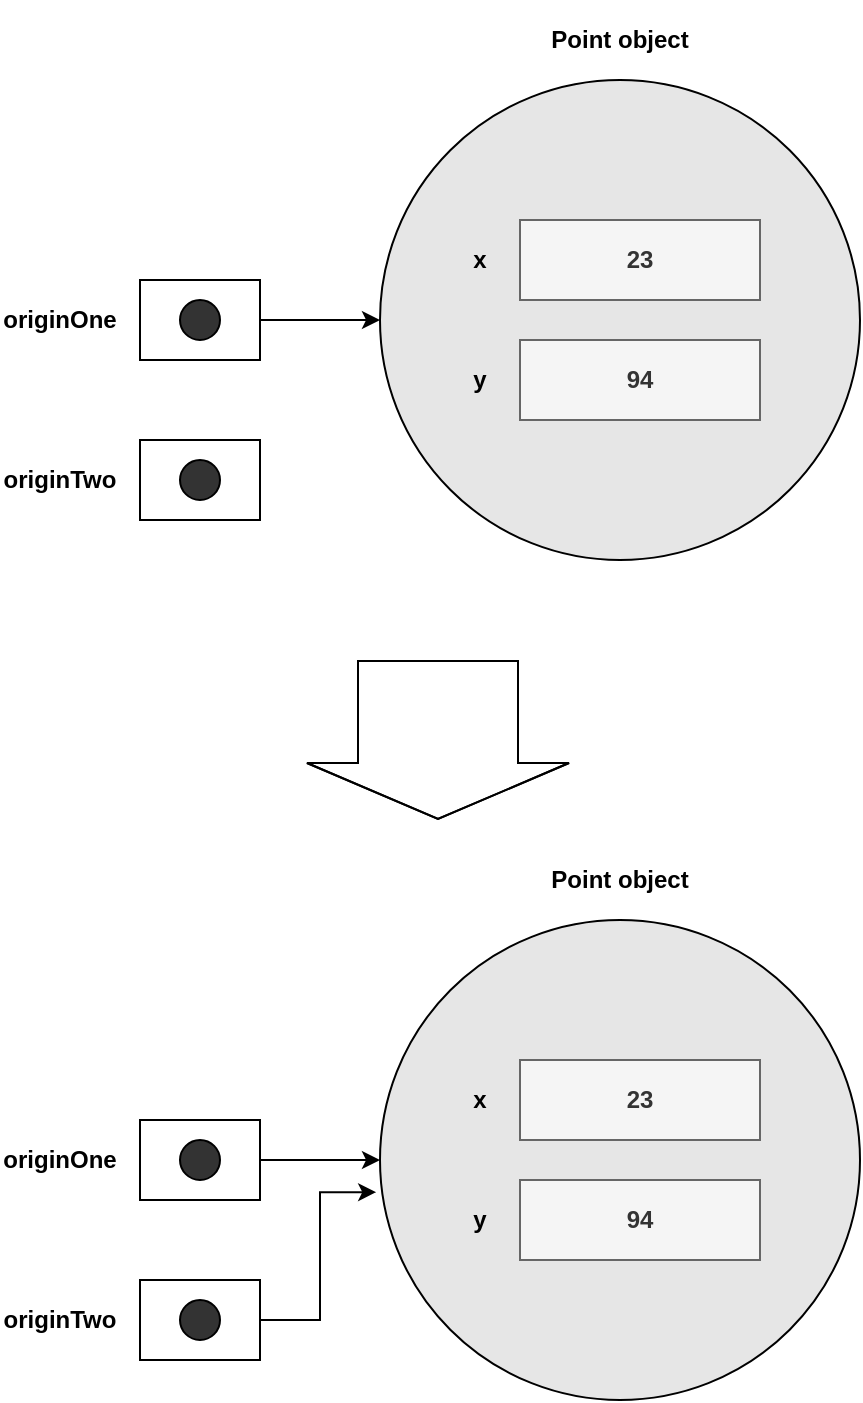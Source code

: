 <mxfile version="21.3.7" type="device" pages="6">
  <diagram name="페이지-1" id="DrPJC5VK7k4cFHWqK14F">
    <mxGraphModel dx="1012" dy="572" grid="1" gridSize="10" guides="1" tooltips="1" connect="1" arrows="1" fold="1" page="1" pageScale="1" pageWidth="1169" pageHeight="827" math="0" shadow="0">
      <root>
        <mxCell id="0" />
        <mxCell id="1" parent="0" />
        <mxCell id="q-2FpiohPXskWqUHKV-s-8" value="" style="ellipse;whiteSpace=wrap;html=1;aspect=fixed;fontStyle=1;fillColor=#E6E6E6;" parent="1" vertex="1">
          <mxGeometry x="330" y="260" width="240" height="240" as="geometry" />
        </mxCell>
        <mxCell id="q-2FpiohPXskWqUHKV-s-9" style="edgeStyle=orthogonalEdgeStyle;rounded=0;orthogonalLoop=1;jettySize=auto;html=1;exitX=1;exitY=0.5;exitDx=0;exitDy=0;entryX=0;entryY=0.5;entryDx=0;entryDy=0;fontStyle=1" parent="1" source="q-2FpiohPXskWqUHKV-s-1" target="q-2FpiohPXskWqUHKV-s-8" edge="1">
          <mxGeometry relative="1" as="geometry" />
        </mxCell>
        <mxCell id="q-2FpiohPXskWqUHKV-s-1" value="" style="rounded=0;whiteSpace=wrap;html=1;fontStyle=1" parent="1" vertex="1">
          <mxGeometry x="210" y="360" width="60" height="40" as="geometry" />
        </mxCell>
        <mxCell id="q-2FpiohPXskWqUHKV-s-2" value="" style="ellipse;whiteSpace=wrap;html=1;aspect=fixed;fillColor=#333333;fontStyle=1" parent="1" vertex="1">
          <mxGeometry x="230" y="370" width="20" height="20" as="geometry" />
        </mxCell>
        <mxCell id="q-2FpiohPXskWqUHKV-s-4" value="23" style="rounded=0;whiteSpace=wrap;html=1;fillColor=#f5f5f5;fontColor=#333333;strokeColor=#666666;fontStyle=1" parent="1" vertex="1">
          <mxGeometry x="400" y="330" width="120" height="40" as="geometry" />
        </mxCell>
        <mxCell id="q-2FpiohPXskWqUHKV-s-5" value="94" style="rounded=0;whiteSpace=wrap;html=1;fillColor=#f5f5f5;fontColor=#333333;strokeColor=#666666;fontStyle=1" parent="1" vertex="1">
          <mxGeometry x="400" y="390" width="120" height="40" as="geometry" />
        </mxCell>
        <mxCell id="q-2FpiohPXskWqUHKV-s-6" value="x" style="text;html=1;strokeColor=none;fillColor=none;align=center;verticalAlign=middle;whiteSpace=wrap;rounded=0;fontStyle=1" parent="1" vertex="1">
          <mxGeometry x="360" y="330" width="40" height="40" as="geometry" />
        </mxCell>
        <mxCell id="q-2FpiohPXskWqUHKV-s-7" value="y" style="text;html=1;strokeColor=none;fillColor=none;align=center;verticalAlign=middle;whiteSpace=wrap;rounded=0;fontStyle=1" parent="1" vertex="1">
          <mxGeometry x="360" y="390" width="40" height="40" as="geometry" />
        </mxCell>
        <mxCell id="q-2FpiohPXskWqUHKV-s-10" value="originOne" style="text;html=1;strokeColor=none;fillColor=none;align=center;verticalAlign=middle;whiteSpace=wrap;rounded=0;fontStyle=1" parent="1" vertex="1">
          <mxGeometry x="140" y="365" width="60" height="30" as="geometry" />
        </mxCell>
        <mxCell id="q-2FpiohPXskWqUHKV-s-12" value="Point object" style="text;html=1;strokeColor=none;fillColor=none;align=center;verticalAlign=middle;whiteSpace=wrap;rounded=0;fontStyle=1" parent="1" vertex="1">
          <mxGeometry x="350" y="220" width="200" height="40" as="geometry" />
        </mxCell>
        <mxCell id="lWSCyvdp-2pZUDSuFRr--4" value="" style="rounded=0;whiteSpace=wrap;html=1;fontStyle=1" vertex="1" parent="1">
          <mxGeometry x="210" y="440" width="60" height="40" as="geometry" />
        </mxCell>
        <mxCell id="lWSCyvdp-2pZUDSuFRr--5" value="" style="ellipse;whiteSpace=wrap;html=1;aspect=fixed;fillColor=#333333;fontStyle=1" vertex="1" parent="1">
          <mxGeometry x="230" y="450" width="20" height="20" as="geometry" />
        </mxCell>
        <mxCell id="lWSCyvdp-2pZUDSuFRr--6" value="originTwo" style="text;html=1;strokeColor=none;fillColor=none;align=center;verticalAlign=middle;whiteSpace=wrap;rounded=0;fontStyle=1" vertex="1" parent="1">
          <mxGeometry x="140" y="445" width="60" height="30" as="geometry" />
        </mxCell>
        <mxCell id="lWSCyvdp-2pZUDSuFRr--11" value="" style="ellipse;whiteSpace=wrap;html=1;aspect=fixed;fontStyle=1;fillColor=#E6E6E6;" vertex="1" parent="1">
          <mxGeometry x="330" y="680" width="240" height="240" as="geometry" />
        </mxCell>
        <mxCell id="lWSCyvdp-2pZUDSuFRr--12" style="edgeStyle=orthogonalEdgeStyle;rounded=0;orthogonalLoop=1;jettySize=auto;html=1;exitX=1;exitY=0.5;exitDx=0;exitDy=0;entryX=0;entryY=0.5;entryDx=0;entryDy=0;fontStyle=1" edge="1" parent="1" source="lWSCyvdp-2pZUDSuFRr--13" target="lWSCyvdp-2pZUDSuFRr--11">
          <mxGeometry relative="1" as="geometry" />
        </mxCell>
        <mxCell id="lWSCyvdp-2pZUDSuFRr--13" value="" style="rounded=0;whiteSpace=wrap;html=1;fontStyle=1" vertex="1" parent="1">
          <mxGeometry x="210" y="780" width="60" height="40" as="geometry" />
        </mxCell>
        <mxCell id="lWSCyvdp-2pZUDSuFRr--14" value="" style="ellipse;whiteSpace=wrap;html=1;aspect=fixed;fillColor=#333333;fontStyle=1" vertex="1" parent="1">
          <mxGeometry x="230" y="790" width="20" height="20" as="geometry" />
        </mxCell>
        <mxCell id="lWSCyvdp-2pZUDSuFRr--15" value="23" style="rounded=0;whiteSpace=wrap;html=1;fillColor=#f5f5f5;fontColor=#333333;strokeColor=#666666;fontStyle=1" vertex="1" parent="1">
          <mxGeometry x="400" y="750" width="120" height="40" as="geometry" />
        </mxCell>
        <mxCell id="lWSCyvdp-2pZUDSuFRr--16" value="94" style="rounded=0;whiteSpace=wrap;html=1;fillColor=#f5f5f5;fontColor=#333333;strokeColor=#666666;fontStyle=1" vertex="1" parent="1">
          <mxGeometry x="400" y="810" width="120" height="40" as="geometry" />
        </mxCell>
        <mxCell id="lWSCyvdp-2pZUDSuFRr--17" value="x" style="text;html=1;strokeColor=none;fillColor=none;align=center;verticalAlign=middle;whiteSpace=wrap;rounded=0;fontStyle=1" vertex="1" parent="1">
          <mxGeometry x="360" y="750" width="40" height="40" as="geometry" />
        </mxCell>
        <mxCell id="lWSCyvdp-2pZUDSuFRr--18" value="y" style="text;html=1;strokeColor=none;fillColor=none;align=center;verticalAlign=middle;whiteSpace=wrap;rounded=0;fontStyle=1" vertex="1" parent="1">
          <mxGeometry x="360" y="810" width="40" height="40" as="geometry" />
        </mxCell>
        <mxCell id="lWSCyvdp-2pZUDSuFRr--19" value="originOne" style="text;html=1;strokeColor=none;fillColor=none;align=center;verticalAlign=middle;whiteSpace=wrap;rounded=0;fontStyle=1" vertex="1" parent="1">
          <mxGeometry x="140" y="785" width="60" height="30" as="geometry" />
        </mxCell>
        <mxCell id="lWSCyvdp-2pZUDSuFRr--20" value="Point object" style="text;html=1;strokeColor=none;fillColor=none;align=center;verticalAlign=middle;whiteSpace=wrap;rounded=0;fontStyle=1" vertex="1" parent="1">
          <mxGeometry x="350" y="640" width="200" height="40" as="geometry" />
        </mxCell>
        <mxCell id="lWSCyvdp-2pZUDSuFRr--25" style="edgeStyle=orthogonalEdgeStyle;rounded=0;orthogonalLoop=1;jettySize=auto;html=1;exitX=1;exitY=0.5;exitDx=0;exitDy=0;entryX=-0.008;entryY=0.567;entryDx=0;entryDy=0;entryPerimeter=0;" edge="1" parent="1" source="lWSCyvdp-2pZUDSuFRr--21" target="lWSCyvdp-2pZUDSuFRr--11">
          <mxGeometry relative="1" as="geometry" />
        </mxCell>
        <mxCell id="lWSCyvdp-2pZUDSuFRr--21" value="" style="rounded=0;whiteSpace=wrap;html=1;fontStyle=1" vertex="1" parent="1">
          <mxGeometry x="210" y="860" width="60" height="40" as="geometry" />
        </mxCell>
        <mxCell id="lWSCyvdp-2pZUDSuFRr--23" value="" style="ellipse;whiteSpace=wrap;html=1;aspect=fixed;fillColor=#333333;fontStyle=1" vertex="1" parent="1">
          <mxGeometry x="230" y="870" width="20" height="20" as="geometry" />
        </mxCell>
        <mxCell id="lWSCyvdp-2pZUDSuFRr--24" value="originTwo" style="text;html=1;strokeColor=none;fillColor=none;align=center;verticalAlign=middle;whiteSpace=wrap;rounded=0;fontStyle=1" vertex="1" parent="1">
          <mxGeometry x="140" y="865" width="60" height="30" as="geometry" />
        </mxCell>
        <mxCell id="lWSCyvdp-2pZUDSuFRr--26" value="" style="shape=flexArrow;endArrow=classic;html=1;rounded=0;endWidth=50;endSize=9;width=80;" edge="1" parent="1">
          <mxGeometry width="50" height="50" relative="1" as="geometry">
            <mxPoint x="359" y="550" as="sourcePoint" />
            <mxPoint x="359" y="630" as="targetPoint" />
            <Array as="points">
              <mxPoint x="359" y="590" />
            </Array>
          </mxGeometry>
        </mxCell>
      </root>
    </mxGraphModel>
  </diagram>
  <diagram id="riPvSZze_l_9o02yKyXL" name="페이지-2">
    <mxGraphModel dx="1012" dy="572" grid="1" gridSize="10" guides="1" tooltips="1" connect="1" arrows="1" fold="1" page="1" pageScale="1" pageWidth="1169" pageHeight="827" math="0" shadow="0">
      <root>
        <mxCell id="0" />
        <mxCell id="1" parent="0" />
        <mxCell id="Xu8lHJd8fOWo_lYSHPK7-3" value="" style="rounded=0;whiteSpace=wrap;html=1;fontStyle=1" parent="1" vertex="1">
          <mxGeometry x="340" y="60" width="60" height="40" as="geometry" />
        </mxCell>
        <mxCell id="Xu8lHJd8fOWo_lYSHPK7-1" value="" style="ellipse;whiteSpace=wrap;html=1;aspect=fixed;fontStyle=1;fillColor=#E6E6E6;" parent="1" vertex="1">
          <mxGeometry x="460" y="100" width="240" height="240" as="geometry" />
        </mxCell>
        <mxCell id="Xu8lHJd8fOWo_lYSHPK7-2" style="edgeStyle=orthogonalEdgeStyle;rounded=0;orthogonalLoop=1;jettySize=auto;html=1;exitX=1;exitY=0.5;exitDx=0;exitDy=0;entryX=0.071;entryY=0.25;entryDx=0;entryDy=0;fontStyle=1;entryPerimeter=0;" parent="1" source="Xu8lHJd8fOWo_lYSHPK7-4" target="Xu8lHJd8fOWo_lYSHPK7-1" edge="1">
          <mxGeometry relative="1" as="geometry">
            <mxPoint x="460" y="140" as="targetPoint" />
            <Array as="points">
              <mxPoint x="420" y="80" />
              <mxPoint x="420" y="160" />
            </Array>
          </mxGeometry>
        </mxCell>
        <mxCell id="Xu8lHJd8fOWo_lYSHPK7-4" value="" style="ellipse;whiteSpace=wrap;html=1;aspect=fixed;fillColor=#333333;fontStyle=1" parent="1" vertex="1">
          <mxGeometry x="360" y="70" width="20" height="20" as="geometry" />
        </mxCell>
        <mxCell id="Xu8lHJd8fOWo_lYSHPK7-5" value="23" style="rounded=0;whiteSpace=wrap;html=1;fillColor=#f5f5f5;fontColor=#333333;strokeColor=#666666;fontStyle=1" parent="1" vertex="1">
          <mxGeometry x="530" y="170" width="120" height="40" as="geometry" />
        </mxCell>
        <mxCell id="Xu8lHJd8fOWo_lYSHPK7-6" value="94" style="rounded=0;whiteSpace=wrap;html=1;fillColor=#f5f5f5;fontColor=#333333;strokeColor=#666666;fontStyle=1" parent="1" vertex="1">
          <mxGeometry x="530" y="230" width="120" height="40" as="geometry" />
        </mxCell>
        <mxCell id="Xu8lHJd8fOWo_lYSHPK7-7" value="x" style="text;html=1;strokeColor=none;fillColor=none;align=center;verticalAlign=middle;whiteSpace=wrap;rounded=0;fontStyle=1" parent="1" vertex="1">
          <mxGeometry x="490" y="170" width="40" height="40" as="geometry" />
        </mxCell>
        <mxCell id="Xu8lHJd8fOWo_lYSHPK7-8" value="y" style="text;html=1;strokeColor=none;fillColor=none;align=center;verticalAlign=middle;whiteSpace=wrap;rounded=0;fontStyle=1" parent="1" vertex="1">
          <mxGeometry x="490" y="230" width="40" height="40" as="geometry" />
        </mxCell>
        <mxCell id="Xu8lHJd8fOWo_lYSHPK7-9" value="originOne" style="text;html=1;strokeColor=none;fillColor=none;align=center;verticalAlign=middle;whiteSpace=wrap;rounded=0;fontStyle=1" parent="1" vertex="1">
          <mxGeometry x="270" y="65" width="60" height="30" as="geometry" />
        </mxCell>
        <mxCell id="Xu8lHJd8fOWo_lYSHPK7-10" value="A Point object" style="text;html=1;strokeColor=none;fillColor=none;align=center;verticalAlign=middle;whiteSpace=wrap;rounded=0;fontStyle=1" parent="1" vertex="1">
          <mxGeometry x="485" y="60" width="200" height="40" as="geometry" />
        </mxCell>
        <mxCell id="Xu8lHJd8fOWo_lYSHPK7-12" value="" style="ellipse;whiteSpace=wrap;html=1;aspect=fixed;fontStyle=1;fillColor=#E6E6E6;" parent="1" vertex="1">
          <mxGeometry x="240" y="280" width="240" height="240" as="geometry" />
        </mxCell>
        <mxCell id="Xu8lHJd8fOWo_lYSHPK7-13" value="100" style="rounded=0;whiteSpace=wrap;html=1;fillColor=#f5f5f5;fontColor=#333333;strokeColor=#666666;fontStyle=1" parent="1" vertex="1">
          <mxGeometry x="310" y="370" width="120" height="40" as="geometry" />
        </mxCell>
        <mxCell id="Xu8lHJd8fOWo_lYSHPK7-14" value="200" style="rounded=0;whiteSpace=wrap;html=1;fillColor=#f5f5f5;fontColor=#333333;strokeColor=#666666;fontStyle=1" parent="1" vertex="1">
          <mxGeometry x="310" y="430" width="120" height="40" as="geometry" />
        </mxCell>
        <mxCell id="Xu8lHJd8fOWo_lYSHPK7-15" value="width" style="text;html=1;strokeColor=none;fillColor=none;align=center;verticalAlign=middle;whiteSpace=wrap;rounded=0;fontStyle=1" parent="1" vertex="1">
          <mxGeometry x="270" y="370" width="40" height="40" as="geometry" />
        </mxCell>
        <mxCell id="Xu8lHJd8fOWo_lYSHPK7-16" value="height" style="text;html=1;strokeColor=none;fillColor=none;align=center;verticalAlign=middle;whiteSpace=wrap;rounded=0;fontStyle=1" parent="1" vertex="1">
          <mxGeometry x="270" y="430" width="40" height="40" as="geometry" />
        </mxCell>
        <mxCell id="Xu8lHJd8fOWo_lYSHPK7-22" value="" style="rounded=0;whiteSpace=wrap;html=1;fontStyle=1" parent="1" vertex="1">
          <mxGeometry x="340" y="310" width="60" height="40" as="geometry" />
        </mxCell>
        <mxCell id="c4gxi_8E2vJccLUiYfJd-2" style="edgeStyle=orthogonalEdgeStyle;rounded=0;orthogonalLoop=1;jettySize=auto;html=1;exitX=1;exitY=0.5;exitDx=0;exitDy=0;entryX=0;entryY=0.5;entryDx=0;entryDy=0;" parent="1" source="Xu8lHJd8fOWo_lYSHPK7-23" target="Xu8lHJd8fOWo_lYSHPK7-1" edge="1">
          <mxGeometry relative="1" as="geometry" />
        </mxCell>
        <mxCell id="Xu8lHJd8fOWo_lYSHPK7-23" value="" style="ellipse;whiteSpace=wrap;html=1;aspect=fixed;fillColor=#333333;fontStyle=1" parent="1" vertex="1">
          <mxGeometry x="360" y="320" width="20" height="20" as="geometry" />
        </mxCell>
        <mxCell id="Xu8lHJd8fOWo_lYSHPK7-24" value="origin" style="text;html=1;strokeColor=none;fillColor=none;align=center;verticalAlign=middle;whiteSpace=wrap;rounded=0;fontStyle=1" parent="1" vertex="1">
          <mxGeometry x="280" y="315" width="60" height="30" as="geometry" />
        </mxCell>
        <mxCell id="c4gxi_8E2vJccLUiYfJd-1" value="A Rectangle object" style="text;html=1;strokeColor=none;fillColor=none;align=center;verticalAlign=middle;whiteSpace=wrap;rounded=0;fontStyle=1" parent="1" vertex="1">
          <mxGeometry x="260" y="240" width="200" height="40" as="geometry" />
        </mxCell>
      </root>
    </mxGraphModel>
  </diagram>
  <diagram id="cAkn5kdKWbwhpwZgq3zR" name="페이지-3">
    <mxGraphModel dx="1012" dy="572" grid="1" gridSize="10" guides="1" tooltips="1" connect="1" arrows="1" fold="1" page="1" pageScale="1" pageWidth="1169" pageHeight="827" math="0" shadow="0">
      <root>
        <mxCell id="0" />
        <mxCell id="1" parent="0" />
        <mxCell id="L_DOdCqB4UYz3Qr5W9kj-64" value="" style="rounded=0;whiteSpace=wrap;html=1;fillColor=none;" parent="1" vertex="1">
          <mxGeometry x="160" y="59" width="640" height="240" as="geometry" />
        </mxCell>
        <mxCell id="L_DOdCqB4UYz3Qr5W9kj-1" value="" style="ellipse;whiteSpace=wrap;html=1;aspect=fixed;fontStyle=1;fillColor=#E6E6E6;" parent="1" vertex="1">
          <mxGeometry x="360" y="80" width="200" height="200" as="geometry" />
        </mxCell>
        <mxCell id="L_DOdCqB4UYz3Qr5W9kj-2" style="edgeStyle=orthogonalEdgeStyle;rounded=0;orthogonalLoop=1;jettySize=auto;html=1;exitX=1;exitY=0.5;exitDx=0;exitDy=0;entryX=0;entryY=0.5;entryDx=0;entryDy=0;fontStyle=1" parent="1" source="L_DOdCqB4UYz3Qr5W9kj-3" target="L_DOdCqB4UYz3Qr5W9kj-1" edge="1">
          <mxGeometry relative="1" as="geometry" />
        </mxCell>
        <mxCell id="L_DOdCqB4UYz3Qr5W9kj-3" value="" style="rounded=0;whiteSpace=wrap;html=1;fontStyle=1" parent="1" vertex="1">
          <mxGeometry x="250" y="160" width="60" height="40" as="geometry" />
        </mxCell>
        <mxCell id="L_DOdCqB4UYz3Qr5W9kj-4" value="" style="ellipse;whiteSpace=wrap;html=1;aspect=fixed;fillColor=#333333;fontStyle=1" parent="1" vertex="1">
          <mxGeometry x="270" y="170" width="20" height="20" as="geometry" />
        </mxCell>
        <mxCell id="L_DOdCqB4UYz3Qr5W9kj-5" value="10" style="rounded=0;whiteSpace=wrap;html=1;fillColor=#f5f5f5;fontColor=#333333;strokeColor=#666666;fontStyle=1" parent="1" vertex="1">
          <mxGeometry x="440" y="115" width="60" height="40" as="geometry" />
        </mxCell>
        <mxCell id="L_DOdCqB4UYz3Qr5W9kj-6" value="10" style="rounded=0;whiteSpace=wrap;html=1;fillColor=#f5f5f5;fontColor=#333333;strokeColor=#666666;fontStyle=1" parent="1" vertex="1">
          <mxGeometry x="440" y="159" width="60" height="40" as="geometry" />
        </mxCell>
        <mxCell id="L_DOdCqB4UYz3Qr5W9kj-7" value="x" style="text;html=1;strokeColor=none;fillColor=none;align=center;verticalAlign=middle;whiteSpace=wrap;rounded=0;fontStyle=1" parent="1" vertex="1">
          <mxGeometry x="400" y="115" width="40" height="40" as="geometry" />
        </mxCell>
        <mxCell id="L_DOdCqB4UYz3Qr5W9kj-8" value="y" style="text;html=1;strokeColor=none;fillColor=none;align=center;verticalAlign=middle;whiteSpace=wrap;rounded=0;fontStyle=1" parent="1" vertex="1">
          <mxGeometry x="400" y="159" width="40" height="40" as="geometry" />
        </mxCell>
        <mxCell id="L_DOdCqB4UYz3Qr5W9kj-9" value="circle" style="text;html=1;strokeColor=none;fillColor=none;align=center;verticalAlign=middle;whiteSpace=wrap;rounded=0;fontStyle=1" parent="1" vertex="1">
          <mxGeometry x="180" y="165" width="60" height="30" as="geometry" />
        </mxCell>
        <mxCell id="L_DOdCqB4UYz3Qr5W9kj-14" value="20" style="rounded=0;whiteSpace=wrap;html=1;fillColor=#f5f5f5;fontColor=#333333;strokeColor=#666666;fontStyle=1" parent="1" vertex="1">
          <mxGeometry x="440" y="205" width="60" height="40" as="geometry" />
        </mxCell>
        <mxCell id="L_DOdCqB4UYz3Qr5W9kj-15" value="radius" style="text;html=1;strokeColor=none;fillColor=none;align=center;verticalAlign=middle;whiteSpace=wrap;rounded=0;fontStyle=1" parent="1" vertex="1">
          <mxGeometry x="400" y="205" width="40" height="40" as="geometry" />
        </mxCell>
        <mxCell id="L_DOdCqB4UYz3Qr5W9kj-65" value="static void main" style="text;html=1;strokeColor=none;fillColor=none;align=center;verticalAlign=middle;whiteSpace=wrap;rounded=0;" parent="1" vertex="1">
          <mxGeometry x="160" y="59" width="120" height="30" as="geometry" />
        </mxCell>
      </root>
    </mxGraphModel>
  </diagram>
  <diagram id="Q-zkTdHGwCVaN4a6evlZ" name="페이지-4">
    <mxGraphModel dx="1012" dy="572" grid="1" gridSize="10" guides="1" tooltips="1" connect="1" arrows="1" fold="1" page="1" pageScale="1" pageWidth="1169" pageHeight="827" math="0" shadow="0">
      <root>
        <mxCell id="0" />
        <mxCell id="1" parent="0" />
        <mxCell id="KXWET14AzzbmKklA7HNN-1" value="" style="rounded=0;whiteSpace=wrap;html=1;fillColor=none;" parent="1" vertex="1">
          <mxGeometry x="160" y="339" width="640" height="240" as="geometry" />
        </mxCell>
        <mxCell id="KXWET14AzzbmKklA7HNN-2" value="" style="ellipse;whiteSpace=wrap;html=1;aspect=fixed;fontStyle=1;fillColor=#E6E6E6;" parent="1" vertex="1">
          <mxGeometry x="360" y="360" width="200" height="200" as="geometry" />
        </mxCell>
        <mxCell id="KXWET14AzzbmKklA7HNN-3" style="edgeStyle=orthogonalEdgeStyle;rounded=0;orthogonalLoop=1;jettySize=auto;html=1;exitX=1;exitY=0.5;exitDx=0;exitDy=0;entryX=0;entryY=0.5;entryDx=0;entryDy=0;fontStyle=1" parent="1" source="KXWET14AzzbmKklA7HNN-4" target="KXWET14AzzbmKklA7HNN-2" edge="1">
          <mxGeometry relative="1" as="geometry" />
        </mxCell>
        <mxCell id="KXWET14AzzbmKklA7HNN-4" value="" style="rounded=0;whiteSpace=wrap;html=1;fontStyle=1" parent="1" vertex="1">
          <mxGeometry x="250" y="440" width="60" height="40" as="geometry" />
        </mxCell>
        <mxCell id="KXWET14AzzbmKklA7HNN-5" value="" style="ellipse;whiteSpace=wrap;html=1;aspect=fixed;fillColor=#333333;fontStyle=1" parent="1" vertex="1">
          <mxGeometry x="270" y="450" width="20" height="20" as="geometry" />
        </mxCell>
        <mxCell id="KXWET14AzzbmKklA7HNN-6" value="10" style="rounded=0;whiteSpace=wrap;html=1;fillColor=#f5f5f5;fontColor=#333333;strokeColor=#666666;fontStyle=1" parent="1" vertex="1">
          <mxGeometry x="440" y="395" width="60" height="40" as="geometry" />
        </mxCell>
        <mxCell id="KXWET14AzzbmKklA7HNN-7" value="10" style="rounded=0;whiteSpace=wrap;html=1;fillColor=#f5f5f5;fontColor=#333333;strokeColor=#666666;fontStyle=1" parent="1" vertex="1">
          <mxGeometry x="440" y="439" width="60" height="40" as="geometry" />
        </mxCell>
        <mxCell id="KXWET14AzzbmKklA7HNN-8" value="x" style="text;html=1;strokeColor=none;fillColor=none;align=center;verticalAlign=middle;whiteSpace=wrap;rounded=0;fontStyle=1" parent="1" vertex="1">
          <mxGeometry x="400" y="395" width="40" height="40" as="geometry" />
        </mxCell>
        <mxCell id="KXWET14AzzbmKklA7HNN-9" value="y" style="text;html=1;strokeColor=none;fillColor=none;align=center;verticalAlign=middle;whiteSpace=wrap;rounded=0;fontStyle=1" parent="1" vertex="1">
          <mxGeometry x="400" y="439" width="40" height="40" as="geometry" />
        </mxCell>
        <mxCell id="KXWET14AzzbmKklA7HNN-10" value="circle" style="text;html=1;strokeColor=none;fillColor=none;align=center;verticalAlign=middle;whiteSpace=wrap;rounded=0;fontStyle=1" parent="1" vertex="1">
          <mxGeometry x="180" y="445" width="60" height="30" as="geometry" />
        </mxCell>
        <mxCell id="KXWET14AzzbmKklA7HNN-11" style="edgeStyle=orthogonalEdgeStyle;rounded=0;orthogonalLoop=1;jettySize=auto;html=1;exitX=1;exitY=0.5;exitDx=0;exitDy=0;entryX=-0.005;entryY=0.59;entryDx=0;entryDy=0;entryPerimeter=0;" parent="1" source="KXWET14AzzbmKklA7HNN-12" target="KXWET14AzzbmKklA7HNN-2" edge="1">
          <mxGeometry relative="1" as="geometry" />
        </mxCell>
        <mxCell id="KXWET14AzzbmKklA7HNN-12" value="" style="rounded=0;whiteSpace=wrap;html=1;fontStyle=1" parent="1" vertex="1">
          <mxGeometry x="250" y="520" width="60" height="40" as="geometry" />
        </mxCell>
        <mxCell id="KXWET14AzzbmKklA7HNN-13" value="" style="ellipse;whiteSpace=wrap;html=1;aspect=fixed;fillColor=#333333;fontStyle=1" parent="1" vertex="1">
          <mxGeometry x="270" y="530" width="20" height="20" as="geometry" />
        </mxCell>
        <mxCell id="KXWET14AzzbmKklA7HNN-14" value="c" style="text;html=1;strokeColor=none;fillColor=none;align=center;verticalAlign=middle;whiteSpace=wrap;rounded=0;fontStyle=1" parent="1" vertex="1">
          <mxGeometry x="180" y="525" width="60" height="30" as="geometry" />
        </mxCell>
        <mxCell id="KXWET14AzzbmKklA7HNN-15" value="20" style="rounded=0;whiteSpace=wrap;html=1;fillColor=#f5f5f5;fontColor=#333333;strokeColor=#666666;fontStyle=1" parent="1" vertex="1">
          <mxGeometry x="440" y="485" width="60" height="40" as="geometry" />
        </mxCell>
        <mxCell id="KXWET14AzzbmKklA7HNN-16" value="radius" style="text;html=1;strokeColor=none;fillColor=none;align=center;verticalAlign=middle;whiteSpace=wrap;rounded=0;fontStyle=1" parent="1" vertex="1">
          <mxGeometry x="400" y="485" width="40" height="40" as="geometry" />
        </mxCell>
        <mxCell id="KXWET14AzzbmKklA7HNN-41" value="static void move" style="text;html=1;strokeColor=none;fillColor=none;align=center;verticalAlign=middle;whiteSpace=wrap;rounded=0;" parent="1" vertex="1">
          <mxGeometry x="160" y="339" width="120" height="30" as="geometry" />
        </mxCell>
      </root>
    </mxGraphModel>
  </diagram>
  <diagram id="cZ5_Wk2c7Yc42KIZTNDV" name="페이지-5">
    <mxGraphModel dx="1006" dy="1016" grid="1" gridSize="10" guides="1" tooltips="1" connect="1" arrows="1" fold="1" page="1" pageScale="1" pageWidth="1169" pageHeight="827" math="0" shadow="0">
      <root>
        <mxCell id="0" />
        <mxCell id="1" parent="0" />
        <mxCell id="q5zU9W0Ta6BM8-VgfWoJ-1" value="" style="rounded=0;whiteSpace=wrap;html=1;fillColor=none;" vertex="1" parent="1">
          <mxGeometry x="160" y="620" width="640" height="240" as="geometry" />
        </mxCell>
        <mxCell id="q5zU9W0Ta6BM8-VgfWoJ-2" value="" style="ellipse;whiteSpace=wrap;html=1;aspect=fixed;fontStyle=1;fillColor=#E6E6E6;" vertex="1" parent="1">
          <mxGeometry x="360" y="640" width="200" height="200" as="geometry" />
        </mxCell>
        <mxCell id="q5zU9W0Ta6BM8-VgfWoJ-3" style="edgeStyle=orthogonalEdgeStyle;rounded=0;orthogonalLoop=1;jettySize=auto;html=1;exitX=1;exitY=0.5;exitDx=0;exitDy=0;entryX=0;entryY=0.5;entryDx=0;entryDy=0;fontStyle=1" edge="1" parent="1" source="q5zU9W0Ta6BM8-VgfWoJ-4" target="q5zU9W0Ta6BM8-VgfWoJ-2">
          <mxGeometry relative="1" as="geometry" />
        </mxCell>
        <mxCell id="q5zU9W0Ta6BM8-VgfWoJ-4" value="" style="rounded=0;whiteSpace=wrap;html=1;fontStyle=1" vertex="1" parent="1">
          <mxGeometry x="250" y="720" width="60" height="40" as="geometry" />
        </mxCell>
        <mxCell id="q5zU9W0Ta6BM8-VgfWoJ-5" value="" style="ellipse;whiteSpace=wrap;html=1;aspect=fixed;fillColor=#333333;fontStyle=1" vertex="1" parent="1">
          <mxGeometry x="270" y="730" width="20" height="20" as="geometry" />
        </mxCell>
        <mxCell id="q5zU9W0Ta6BM8-VgfWoJ-6" value="10" style="rounded=0;whiteSpace=wrap;html=1;fillColor=#f5f5f5;fontColor=#333333;strokeColor=#666666;fontStyle=1" vertex="1" parent="1">
          <mxGeometry x="440" y="675" width="60" height="40" as="geometry" />
        </mxCell>
        <mxCell id="q5zU9W0Ta6BM8-VgfWoJ-7" value="10" style="rounded=0;whiteSpace=wrap;html=1;fillColor=#f5f5f5;fontColor=#333333;strokeColor=#666666;fontStyle=1" vertex="1" parent="1">
          <mxGeometry x="440" y="719" width="60" height="40" as="geometry" />
        </mxCell>
        <mxCell id="q5zU9W0Ta6BM8-VgfWoJ-8" value="x" style="text;html=1;strokeColor=none;fillColor=none;align=center;verticalAlign=middle;whiteSpace=wrap;rounded=0;fontStyle=1" vertex="1" parent="1">
          <mxGeometry x="400" y="675" width="40" height="40" as="geometry" />
        </mxCell>
        <mxCell id="q5zU9W0Ta6BM8-VgfWoJ-9" value="y" style="text;html=1;strokeColor=none;fillColor=none;align=center;verticalAlign=middle;whiteSpace=wrap;rounded=0;fontStyle=1" vertex="1" parent="1">
          <mxGeometry x="400" y="719" width="40" height="40" as="geometry" />
        </mxCell>
        <mxCell id="q5zU9W0Ta6BM8-VgfWoJ-10" value="circle" style="text;html=1;strokeColor=none;fillColor=none;align=center;verticalAlign=middle;whiteSpace=wrap;rounded=0;fontStyle=1" vertex="1" parent="1">
          <mxGeometry x="180" y="725" width="60" height="30" as="geometry" />
        </mxCell>
        <mxCell id="q5zU9W0Ta6BM8-VgfWoJ-11" style="edgeStyle=orthogonalEdgeStyle;rounded=0;orthogonalLoop=1;jettySize=auto;html=1;exitX=1;exitY=0.5;exitDx=0;exitDy=0;entryX=-0.005;entryY=0.59;entryDx=0;entryDy=0;entryPerimeter=0;" edge="1" parent="1" source="q5zU9W0Ta6BM8-VgfWoJ-12" target="q5zU9W0Ta6BM8-VgfWoJ-2">
          <mxGeometry relative="1" as="geometry" />
        </mxCell>
        <mxCell id="q5zU9W0Ta6BM8-VgfWoJ-12" value="" style="rounded=0;whiteSpace=wrap;html=1;fontStyle=1" vertex="1" parent="1">
          <mxGeometry x="250" y="800" width="60" height="40" as="geometry" />
        </mxCell>
        <mxCell id="q5zU9W0Ta6BM8-VgfWoJ-13" value="" style="ellipse;whiteSpace=wrap;html=1;aspect=fixed;fillColor=#333333;fontStyle=1" vertex="1" parent="1">
          <mxGeometry x="270" y="810" width="20" height="20" as="geometry" />
        </mxCell>
        <mxCell id="q5zU9W0Ta6BM8-VgfWoJ-14" value="c" style="text;html=1;strokeColor=none;fillColor=none;align=center;verticalAlign=middle;whiteSpace=wrap;rounded=0;fontStyle=1" vertex="1" parent="1">
          <mxGeometry x="180" y="805" width="60" height="30" as="geometry" />
        </mxCell>
        <mxCell id="q5zU9W0Ta6BM8-VgfWoJ-15" value="20" style="rounded=0;whiteSpace=wrap;html=1;fillColor=#f5f5f5;fontColor=#333333;strokeColor=#666666;fontStyle=1" vertex="1" parent="1">
          <mxGeometry x="440" y="765" width="60" height="40" as="geometry" />
        </mxCell>
        <mxCell id="q5zU9W0Ta6BM8-VgfWoJ-16" value="radius" style="text;html=1;strokeColor=none;fillColor=none;align=center;verticalAlign=middle;whiteSpace=wrap;rounded=0;fontStyle=1" vertex="1" parent="1">
          <mxGeometry x="400" y="765" width="40" height="40" as="geometry" />
        </mxCell>
        <mxCell id="q5zU9W0Ta6BM8-VgfWoJ-17" style="edgeStyle=orthogonalEdgeStyle;rounded=0;orthogonalLoop=1;jettySize=auto;html=1;exitX=0;exitY=0.5;exitDx=0;exitDy=0;entryX=1;entryY=0.5;entryDx=0;entryDy=0;" edge="1" parent="1" source="q5zU9W0Ta6BM8-VgfWoJ-18" target="q5zU9W0Ta6BM8-VgfWoJ-6">
          <mxGeometry relative="1" as="geometry" />
        </mxCell>
        <mxCell id="q5zU9W0Ta6BM8-VgfWoJ-18" value="" style="rounded=0;whiteSpace=wrap;html=1;fontStyle=1" vertex="1" parent="1">
          <mxGeometry x="640" y="660" width="60" height="40" as="geometry" />
        </mxCell>
        <mxCell id="q5zU9W0Ta6BM8-VgfWoJ-19" value="" style="ellipse;whiteSpace=wrap;html=1;aspect=fixed;fillColor=#333333;fontStyle=1" vertex="1" parent="1">
          <mxGeometry x="660" y="670" width="20" height="20" as="geometry" />
        </mxCell>
        <mxCell id="q5zU9W0Ta6BM8-VgfWoJ-20" value="this.x" style="text;html=1;strokeColor=none;fillColor=none;align=center;verticalAlign=middle;whiteSpace=wrap;rounded=0;fontStyle=1" vertex="1" parent="1">
          <mxGeometry x="710" y="665" width="60" height="30" as="geometry" />
        </mxCell>
        <mxCell id="q5zU9W0Ta6BM8-VgfWoJ-21" style="edgeStyle=orthogonalEdgeStyle;rounded=0;orthogonalLoop=1;jettySize=auto;html=1;exitX=0;exitY=0.5;exitDx=0;exitDy=0;" edge="1" parent="1" source="q5zU9W0Ta6BM8-VgfWoJ-22" target="q5zU9W0Ta6BM8-VgfWoJ-7">
          <mxGeometry relative="1" as="geometry" />
        </mxCell>
        <mxCell id="q5zU9W0Ta6BM8-VgfWoJ-22" value="" style="rounded=0;whiteSpace=wrap;html=1;fontStyle=1" vertex="1" parent="1">
          <mxGeometry x="640" y="710" width="60" height="40" as="geometry" />
        </mxCell>
        <mxCell id="q5zU9W0Ta6BM8-VgfWoJ-23" value="" style="ellipse;whiteSpace=wrap;html=1;aspect=fixed;fillColor=#333333;fontStyle=1" vertex="1" parent="1">
          <mxGeometry x="660" y="720" width="20" height="20" as="geometry" />
        </mxCell>
        <mxCell id="q5zU9W0Ta6BM8-VgfWoJ-24" value="this.y" style="text;html=1;strokeColor=none;fillColor=none;align=center;verticalAlign=middle;whiteSpace=wrap;rounded=0;fontStyle=1" vertex="1" parent="1">
          <mxGeometry x="710" y="715" width="60" height="30" as="geometry" />
        </mxCell>
        <mxCell id="q5zU9W0Ta6BM8-VgfWoJ-25" value="Circle.move" style="text;html=1;strokeColor=none;fillColor=none;align=center;verticalAlign=middle;whiteSpace=wrap;rounded=0;" vertex="1" parent="1">
          <mxGeometry x="160" y="620" width="120" height="30" as="geometry" />
        </mxCell>
      </root>
    </mxGraphModel>
  </diagram>
  <diagram id="AYrIURFVGBeTnITpIktB" name="페이지-6">
    <mxGraphModel dx="1012" dy="572" grid="1" gridSize="10" guides="1" tooltips="1" connect="1" arrows="1" fold="1" page="1" pageScale="1" pageWidth="1169" pageHeight="827" math="0" shadow="0">
      <root>
        <mxCell id="0" />
        <mxCell id="1" parent="0" />
        <mxCell id="TL6wpYAUoHo6FKdefGrb-2" value="" style="ellipse;whiteSpace=wrap;html=1;aspect=fixed;fontStyle=1;fillColor=#E6E6E6;" vertex="1" parent="1">
          <mxGeometry x="440" y="80" width="200" height="200" as="geometry" />
        </mxCell>
        <mxCell id="TL6wpYAUoHo6FKdefGrb-5" value="23" style="rounded=0;whiteSpace=wrap;html=1;fillColor=#f5f5f5;fontColor=#333333;strokeColor=#666666;fontStyle=1" vertex="1" parent="1">
          <mxGeometry x="520" y="135" width="50" height="40" as="geometry" />
        </mxCell>
        <mxCell id="TL6wpYAUoHo6FKdefGrb-6" value="94" style="rounded=0;whiteSpace=wrap;html=1;fillColor=#f5f5f5;fontColor=#333333;strokeColor=#666666;fontStyle=1" vertex="1" parent="1">
          <mxGeometry x="520" y="185" width="50" height="40" as="geometry" />
        </mxCell>
        <mxCell id="TL6wpYAUoHo6FKdefGrb-7" value="x" style="text;html=1;strokeColor=none;fillColor=none;align=center;verticalAlign=middle;whiteSpace=wrap;rounded=0;fontStyle=1" vertex="1" parent="1">
          <mxGeometry x="480" y="135" width="40" height="40" as="geometry" />
        </mxCell>
        <mxCell id="TL6wpYAUoHo6FKdefGrb-8" value="y" style="text;html=1;strokeColor=none;fillColor=none;align=center;verticalAlign=middle;whiteSpace=wrap;rounded=0;fontStyle=1" vertex="1" parent="1">
          <mxGeometry x="480" y="185" width="40" height="40" as="geometry" />
        </mxCell>
        <mxCell id="TL6wpYAUoHo6FKdefGrb-10" value="A Point object" style="text;html=1;strokeColor=none;fillColor=none;align=center;verticalAlign=middle;whiteSpace=wrap;rounded=0;fontStyle=1" vertex="1" parent="1">
          <mxGeometry x="440" y="40" width="160" height="40" as="geometry" />
        </mxCell>
        <mxCell id="TL6wpYAUoHo6FKdefGrb-11" value="" style="ellipse;whiteSpace=wrap;html=1;aspect=fixed;fontStyle=1;fillColor=#E6E6E6;" vertex="1" parent="1">
          <mxGeometry x="150" y="80" width="200" height="200" as="geometry" />
        </mxCell>
        <mxCell id="TL6wpYAUoHo6FKdefGrb-12" value="100" style="rounded=0;whiteSpace=wrap;html=1;fillColor=#f5f5f5;fontColor=#333333;strokeColor=#666666;fontStyle=1" vertex="1" parent="1">
          <mxGeometry x="220" y="160" width="60" height="40" as="geometry" />
        </mxCell>
        <mxCell id="TL6wpYAUoHo6FKdefGrb-13" value="200" style="rounded=0;whiteSpace=wrap;html=1;fillColor=#f5f5f5;fontColor=#333333;strokeColor=#666666;fontStyle=1" vertex="1" parent="1">
          <mxGeometry x="220" y="210" width="60" height="40" as="geometry" />
        </mxCell>
        <mxCell id="TL6wpYAUoHo6FKdefGrb-14" value="width" style="text;html=1;strokeColor=none;fillColor=none;align=center;verticalAlign=middle;whiteSpace=wrap;rounded=0;fontStyle=1" vertex="1" parent="1">
          <mxGeometry x="170" y="160" width="40" height="40" as="geometry" />
        </mxCell>
        <mxCell id="TL6wpYAUoHo6FKdefGrb-15" value="height" style="text;html=1;strokeColor=none;fillColor=none;align=center;verticalAlign=middle;whiteSpace=wrap;rounded=0;fontStyle=1" vertex="1" parent="1">
          <mxGeometry x="170" y="210" width="40" height="40" as="geometry" />
        </mxCell>
        <mxCell id="TL6wpYAUoHo6FKdefGrb-16" value="" style="rounded=0;whiteSpace=wrap;html=1;fontStyle=1" vertex="1" parent="1">
          <mxGeometry x="220" y="110" width="60" height="40" as="geometry" />
        </mxCell>
        <mxCell id="TL6wpYAUoHo6FKdefGrb-17" style="edgeStyle=orthogonalEdgeStyle;rounded=0;orthogonalLoop=1;jettySize=auto;html=1;exitX=1;exitY=0.5;exitDx=0;exitDy=0;entryX=0;entryY=0.5;entryDx=0;entryDy=0;" edge="1" parent="1" source="TL6wpYAUoHo6FKdefGrb-18" target="TL6wpYAUoHo6FKdefGrb-2">
          <mxGeometry relative="1" as="geometry">
            <mxPoint x="335" y="20" as="targetPoint" />
            <Array as="points">
              <mxPoint x="400" y="130" />
              <mxPoint x="400" y="180" />
            </Array>
          </mxGeometry>
        </mxCell>
        <mxCell id="TL6wpYAUoHo6FKdefGrb-18" value="" style="ellipse;whiteSpace=wrap;html=1;aspect=fixed;fillColor=#333333;fontStyle=1" vertex="1" parent="1">
          <mxGeometry x="240" y="120" width="20" height="20" as="geometry" />
        </mxCell>
        <mxCell id="TL6wpYAUoHo6FKdefGrb-19" value="origin" style="text;html=1;strokeColor=none;fillColor=none;align=center;verticalAlign=middle;whiteSpace=wrap;rounded=0;fontStyle=1" vertex="1" parent="1">
          <mxGeometry x="160" y="115" width="60" height="30" as="geometry" />
        </mxCell>
        <mxCell id="TL6wpYAUoHo6FKdefGrb-20" value="A Rectangle object" style="text;html=1;strokeColor=none;fillColor=none;align=center;verticalAlign=middle;whiteSpace=wrap;rounded=0;fontStyle=1" vertex="1" parent="1">
          <mxGeometry x="140" y="40" width="200" height="40" as="geometry" />
        </mxCell>
      </root>
    </mxGraphModel>
  </diagram>
</mxfile>
